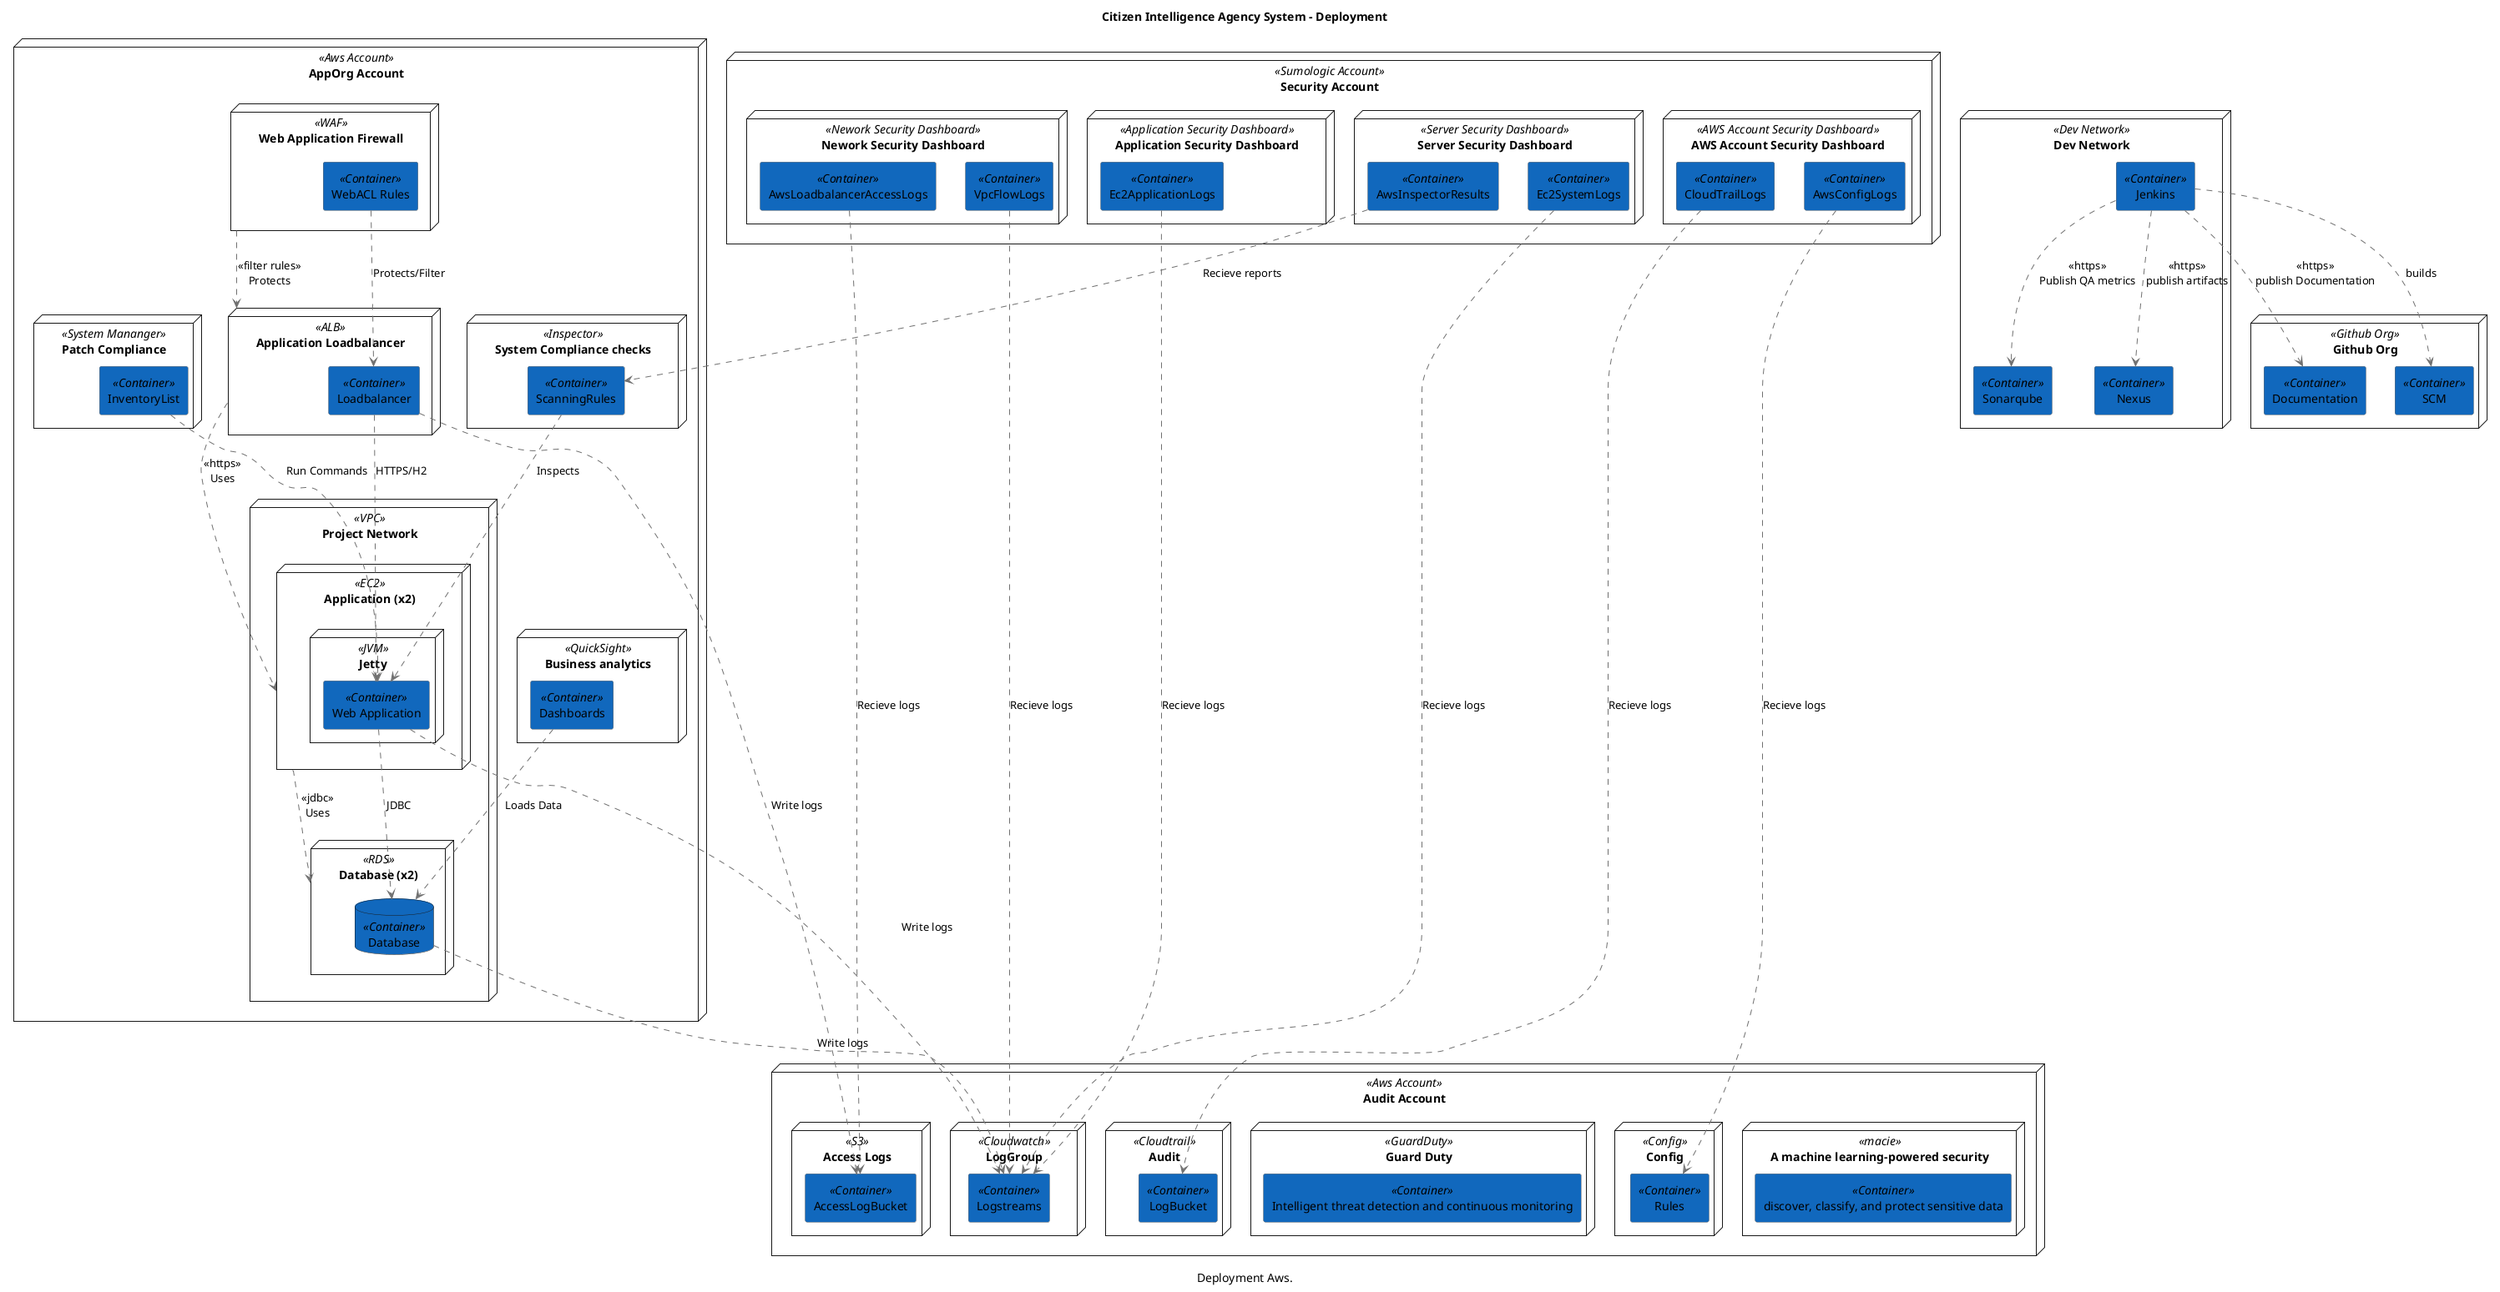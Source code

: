 @startuml(id="Deployment")
scale max 16384x16384
title Citizen Intelligence Agency System - Deployment
caption "Deployment Aws."

skinparam {
  shadowing false
  arrowColor #707070
  actorBorderColor #707070
  componentBorderColor #707070
  rectangleBorderColor #707070
  noteBackgroundColor #ffffff
  noteBorderColor #707070
}
node "AppOrg Account" <<Aws Account>> as 175 {
  node "System Compliance checks" <<Inspector>> as 185 {
    rectangle "ScanningRules" <<Container>> as 187 #1168bd
  }
  node "Business analytics" <<QuickSight>> as 193 {
    rectangle "Dashboards" <<Container>> as 195 #1168bd
  }
  node "Web Application Firewall" <<WAF>> as 177 {
    rectangle "WebACL Rules" <<Container>> as 179 #1168bd
  }
  node "Patch Compliance" <<System Mananger>> as 189 {
    rectangle "InventoryList" <<Container>> as 191 #1168bd
  }
  node "Application Loadbalancer" <<ALB>> as 215 {
    rectangle "Loadbalancer" <<Container>> as 216 #1168bd
  }
  node "Project Network" <<VPC>> as 176 {
    node "Database (x2)" <<RDS>> as 228 {
      database "Database" <<Container>> as 229 #1168bd
    }
    node "Application (x2)" <<EC2>> as 220 {
      node "Jetty" <<JVM>> as 221 {
        rectangle "Web Application" <<Container>> as 222 #1168bd
      }
    }
  }
}
node "Audit Account" <<Aws Account>> as 181 {
  node "A machine learning-powered security" <<macie>> as 200 {
    rectangle "discover, classify, and protect sensitive data" <<Container>> as 202 #1168bd
  }
  node "Config" <<Config>> as 182 {
    rectangle "Rules" <<Container>> as 184 #1168bd
  }
  node "Guard Duty" <<GuardDuty>> as 197 {
    rectangle "Intelligent threat detection and continuous monitoring" <<Container>> as 199 #1168bd
  }
  node "Audit" <<Cloudtrail>> as 208 {
    rectangle "LogBucket" <<Container>> as 210 #1168bd
  }
  node "Access Logs" <<S3>> as 211 {
    rectangle "AccessLogBucket" <<Container>> as 213 #1168bd
  }
  node "LogGroup" <<Cloudwatch>> as 203 {
    rectangle "Logstreams" <<Container>> as 205 #1168bd
  }
}
node "Dev Network" <<Dev Network>> as 239 {
  rectangle "Nexus" <<Container>> as 241 #1168bd
  rectangle "Sonarqube" <<Container>> as 243 #1168bd
  rectangle "Jenkins" <<Container>> as 249 #1168bd
}
node "Github Org" <<Github Org>> as 234 {
  rectangle "SCM" <<Container>> as 236 #1168bd
  rectangle "Documentation" <<Container>> as 238 #1168bd
}
node "Security Account" <<Sumologic Account>> as 254 {
  node "Nework Security Dashboard" <<Nework Security Dashboard>> as 255 {
    rectangle "VpcFlowLogs" <<Container>> as 261 #1168bd
    rectangle "AwsLoadbalancerAccessLogs" <<Container>> as 285 #1168bd
  }
  node "Application Security Dashboard" <<Application Security Dashboard>> as 258 {
    rectangle "Ec2ApplicationLogs" <<Container>> as 277 #1168bd
  }
  node "AWS Account Security Dashboard" <<AWS Account Security Dashboard>> as 257 {
    rectangle "AwsConfigLogs" <<Container>> as 269 #1168bd
    rectangle "CloudTrailLogs" <<Container>> as 265 #1168bd
  }
  node "Server Security Dashboard" <<Server Security Dashboard>> as 256 {
    rectangle "AwsInspectorResults" <<Container>> as 281 #1168bd
    rectangle "Ec2SystemLogs" <<Container>> as 273 #1168bd
  }
}
215 .[#707070].> 220 : <<https>>\nUses
220 .[#707070].> 228 : <<jdbc>>\nUses
177 .[#707070].> 215 : <<filter rules>>\nProtects
222 .[#707070].> 229 : JDBC
277 .[#707070].> 205 : Recieve logs
249 .[#707070].> 238 : <<https>>\npublish Documentation
195 .[#707070].> 229 : Loads Data
285 .[#707070].> 213 : Recieve logs
265 .[#707070].> 210 : Recieve logs
191 .[#707070].> 222 : Run Commands
216 .[#707070].> 222 : HTTPS/H2
222 .[#707070].> 205 : Write logs
179 .[#707070].> 216 : Protects/Filter
187 .[#707070].> 222 : Inspects
216 .[#707070].> 213 : Write logs
269 .[#707070].> 184 : Recieve logs
249 .[#707070].> 241 : <<https>>\npublish artifacts
273 .[#707070].> 205 : Recieve logs
281 .[#707070].> 187 : Recieve reports
249 .[#707070].> 243 : <<https>>\nPublish QA metrics
261 .[#707070].> 205 : Recieve logs
249 .[#707070].> 236 : builds
229 .[#707070].> 205 : Write logs
@enduml